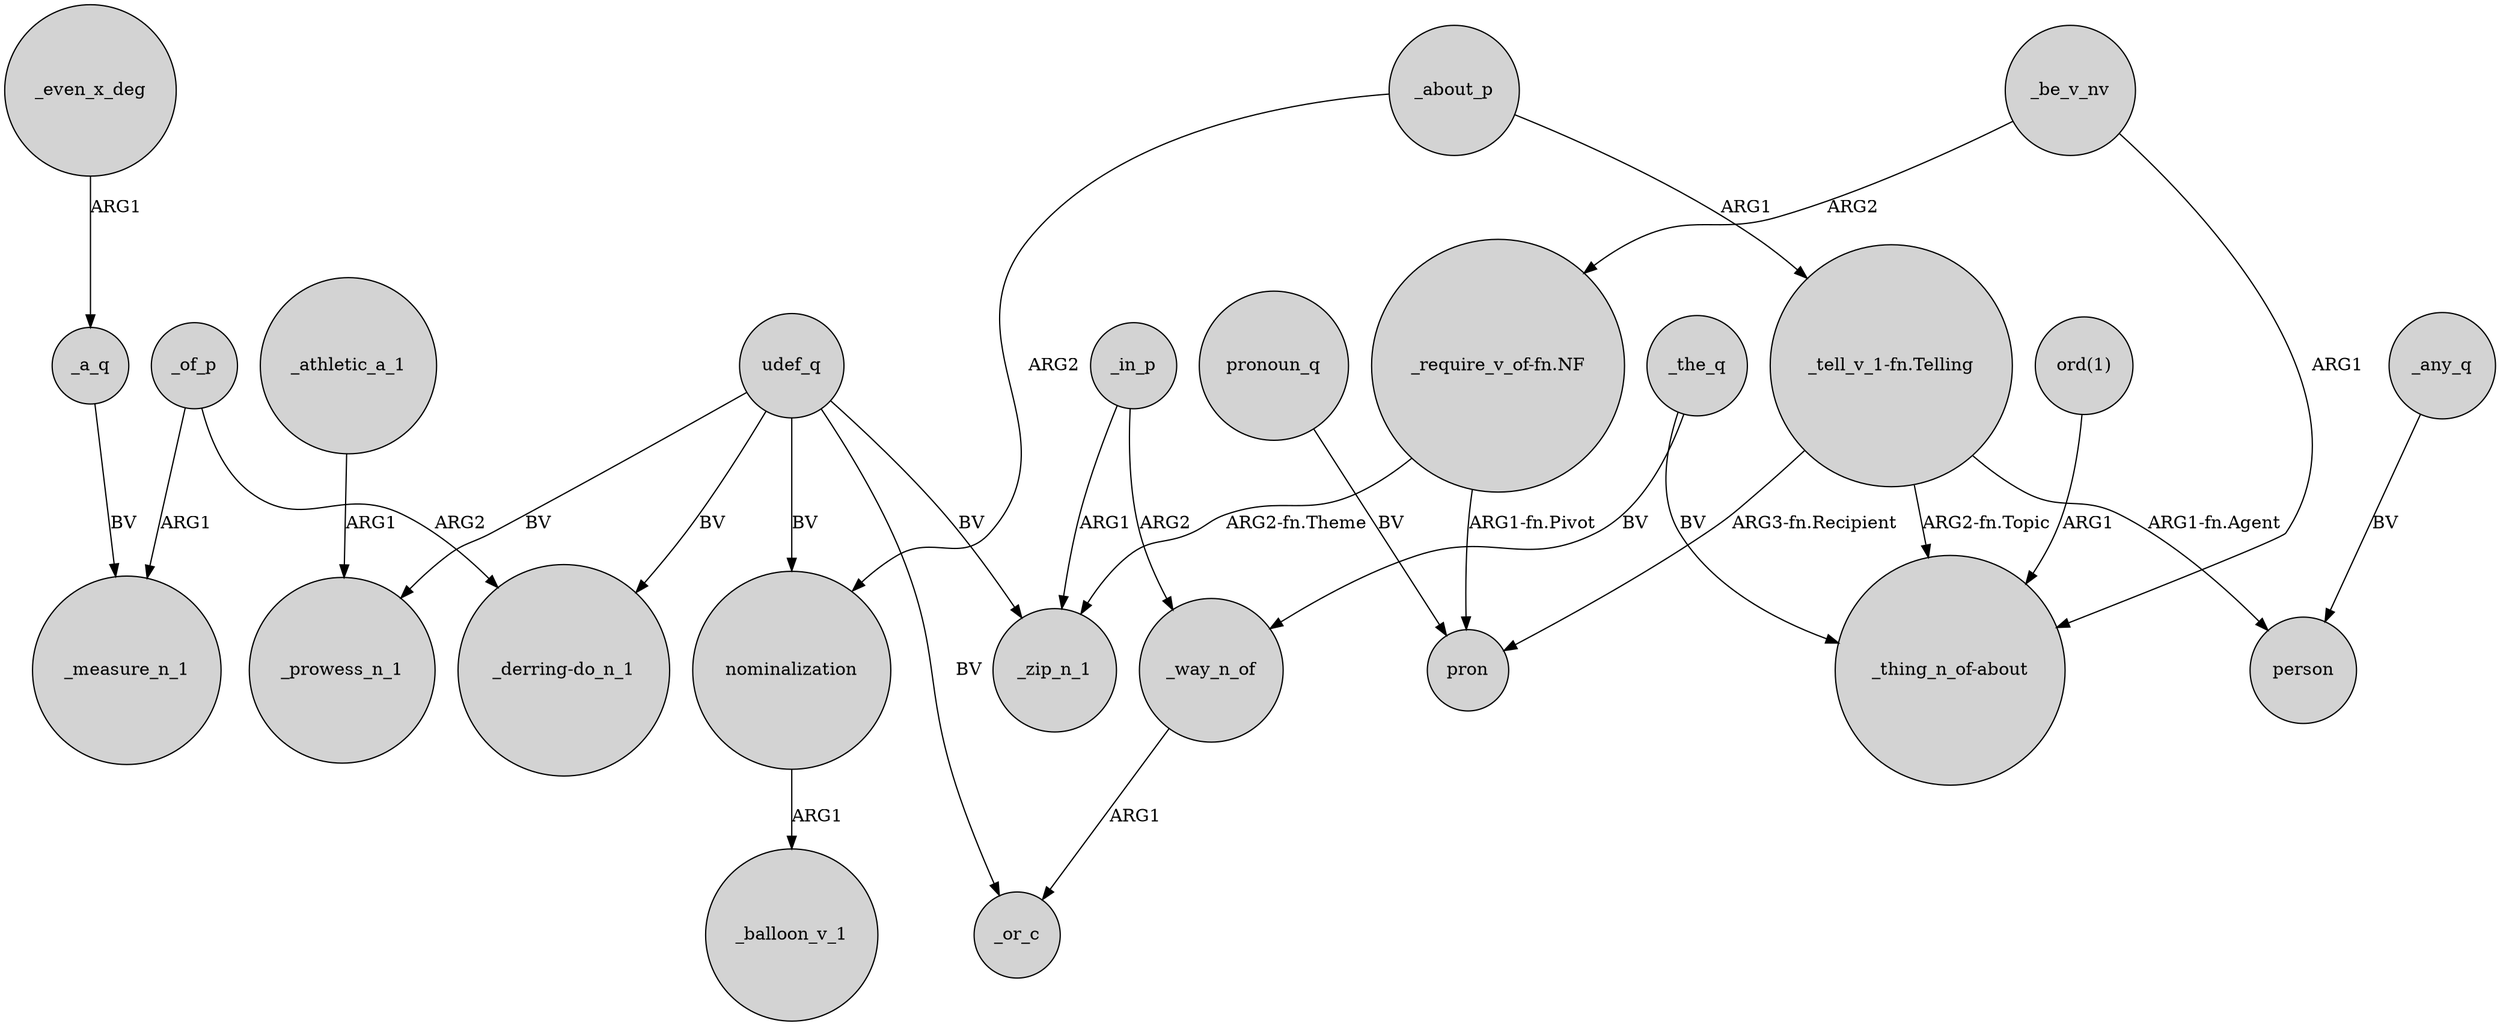 digraph {
	node [shape=circle style=filled]
	_athletic_a_1 -> _prowess_n_1 [label=ARG1]
	_be_v_nv -> "_require_v_of-fn.NF" [label=ARG2]
	"_tell_v_1-fn.Telling" -> "_thing_n_of-about" [label="ARG2-fn.Topic"]
	_of_p -> "_derring-do_n_1" [label=ARG2]
	_about_p -> nominalization [label=ARG2]
	"_require_v_of-fn.NF" -> _zip_n_1 [label="ARG2-fn.Theme"]
	_the_q -> _way_n_of [label=BV]
	_be_v_nv -> "_thing_n_of-about" [label=ARG1]
	nominalization -> _balloon_v_1 [label=ARG1]
	udef_q -> _or_c [label=BV]
	"ord(1)" -> "_thing_n_of-about" [label=ARG1]
	"_tell_v_1-fn.Telling" -> person [label="ARG1-fn.Agent"]
	_a_q -> _measure_n_1 [label=BV]
	pronoun_q -> pron [label=BV]
	_about_p -> "_tell_v_1-fn.Telling" [label=ARG1]
	udef_q -> _zip_n_1 [label=BV]
	"_require_v_of-fn.NF" -> pron [label="ARG1-fn.Pivot"]
	_in_p -> _zip_n_1 [label=ARG1]
	udef_q -> nominalization [label=BV]
	udef_q -> "_derring-do_n_1" [label=BV]
	udef_q -> _prowess_n_1 [label=BV]
	_even_x_deg -> _a_q [label=ARG1]
	_the_q -> "_thing_n_of-about" [label=BV]
	_any_q -> person [label=BV]
	_in_p -> _way_n_of [label=ARG2]
	_way_n_of -> _or_c [label=ARG1]
	_of_p -> _measure_n_1 [label=ARG1]
	"_tell_v_1-fn.Telling" -> pron [label="ARG3-fn.Recipient"]
}
